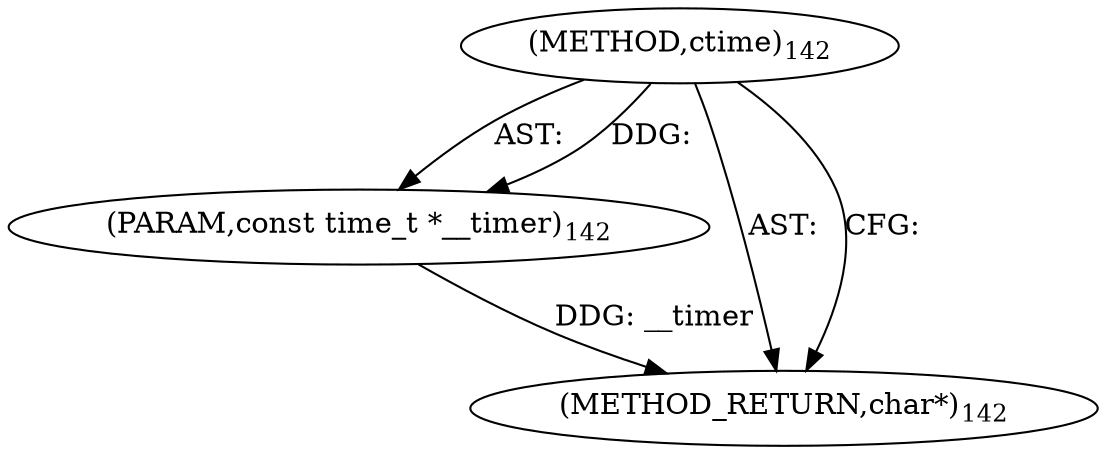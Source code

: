 digraph "ctime" {  
"7928" [label = <(METHOD,ctime)<SUB>142</SUB>> ]
"7929" [label = <(PARAM,const time_t *__timer)<SUB>142</SUB>> ]
"7930" [label = <(METHOD_RETURN,char*)<SUB>142</SUB>> ]
  "7928" -> "7929"  [ label = "AST: "] 
  "7928" -> "7930"  [ label = "AST: "] 
  "7928" -> "7930"  [ label = "CFG: "] 
  "7929" -> "7930"  [ label = "DDG: __timer"] 
  "7928" -> "7929"  [ label = "DDG: "] 
}
